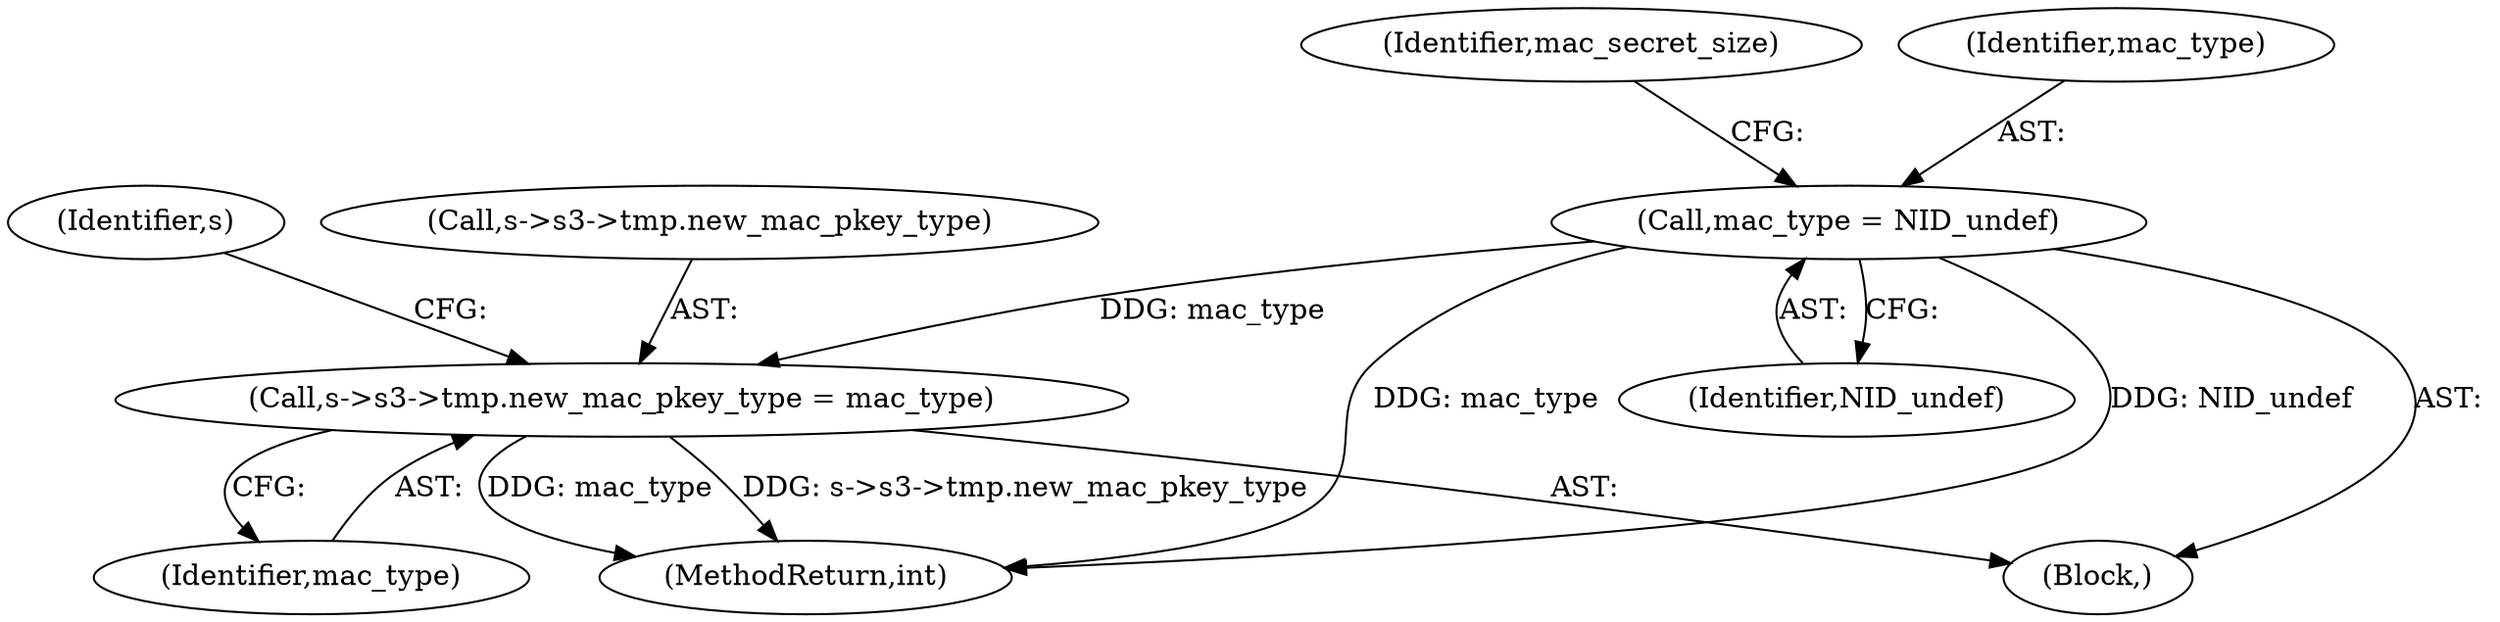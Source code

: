 digraph "0_openssl_4ad93618d26a3ea23d36ad5498ff4f59eff3a4d2_5@pointer" {
"1000176" [label="(Call,s->s3->tmp.new_mac_pkey_type = mac_type)"];
"1000110" [label="(Call,mac_type = NID_undef)"];
"1000110" [label="(Call,mac_type = NID_undef)"];
"1000115" [label="(Identifier,mac_secret_size)"];
"1000189" [label="(Identifier,s)"];
"1000184" [label="(Identifier,mac_type)"];
"1000111" [label="(Identifier,mac_type)"];
"1000103" [label="(Block,)"];
"1000176" [label="(Call,s->s3->tmp.new_mac_pkey_type = mac_type)"];
"1000112" [label="(Identifier,NID_undef)"];
"1000437" [label="(MethodReturn,int)"];
"1000177" [label="(Call,s->s3->tmp.new_mac_pkey_type)"];
"1000176" -> "1000103"  [label="AST: "];
"1000176" -> "1000184"  [label="CFG: "];
"1000177" -> "1000176"  [label="AST: "];
"1000184" -> "1000176"  [label="AST: "];
"1000189" -> "1000176"  [label="CFG: "];
"1000176" -> "1000437"  [label="DDG: mac_type"];
"1000176" -> "1000437"  [label="DDG: s->s3->tmp.new_mac_pkey_type"];
"1000110" -> "1000176"  [label="DDG: mac_type"];
"1000110" -> "1000103"  [label="AST: "];
"1000110" -> "1000112"  [label="CFG: "];
"1000111" -> "1000110"  [label="AST: "];
"1000112" -> "1000110"  [label="AST: "];
"1000115" -> "1000110"  [label="CFG: "];
"1000110" -> "1000437"  [label="DDG: NID_undef"];
"1000110" -> "1000437"  [label="DDG: mac_type"];
}
